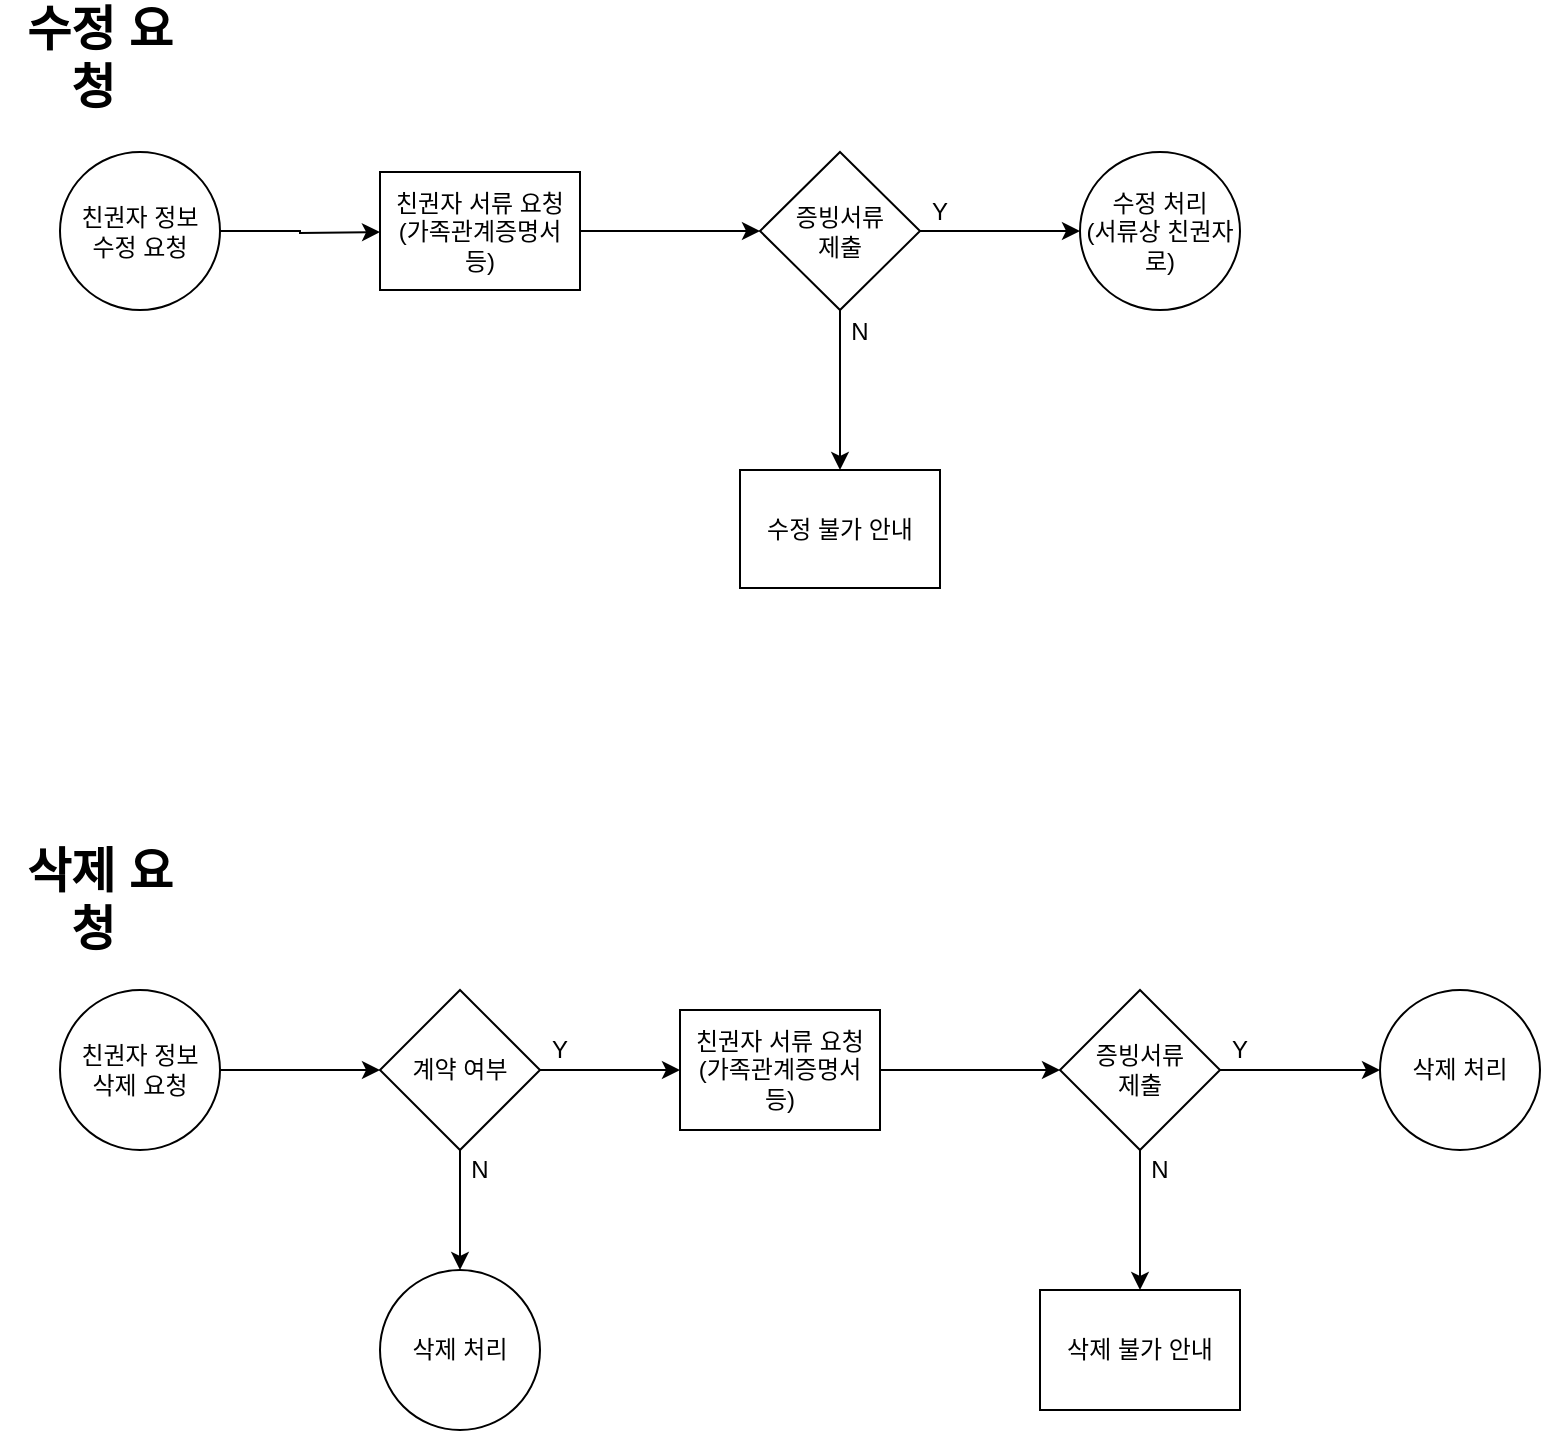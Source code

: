 <mxfile version="22.0.8" type="github">
  <diagram name="페이지-1" id="mekZWLm1QrhDnA4OXSK1">
    <mxGraphModel dx="2074" dy="1131" grid="1" gridSize="10" guides="1" tooltips="1" connect="1" arrows="1" fold="1" page="1" pageScale="1" pageWidth="1169" pageHeight="827" math="0" shadow="0">
      <root>
        <mxCell id="0" />
        <mxCell id="1" parent="0" />
        <mxCell id="rerjfvJN96s7u8jLVQX--3" value="" style="edgeStyle=orthogonalEdgeStyle;rounded=0;orthogonalLoop=1;jettySize=auto;html=1;" edge="1" parent="1" source="rerjfvJN96s7u8jLVQX--53">
          <mxGeometry relative="1" as="geometry">
            <mxPoint x="220" y="151" as="sourcePoint" />
            <mxPoint x="300" y="151" as="targetPoint" />
          </mxGeometry>
        </mxCell>
        <mxCell id="rerjfvJN96s7u8jLVQX--8" value="" style="edgeStyle=orthogonalEdgeStyle;rounded=0;orthogonalLoop=1;jettySize=auto;html=1;" edge="1" parent="1" target="rerjfvJN96s7u8jLVQX--7">
          <mxGeometry relative="1" as="geometry">
            <mxPoint x="290" y="160" as="sourcePoint" />
          </mxGeometry>
        </mxCell>
        <mxCell id="rerjfvJN96s7u8jLVQX--13" value="" style="edgeStyle=orthogonalEdgeStyle;rounded=0;orthogonalLoop=1;jettySize=auto;html=1;" edge="1" parent="1" source="rerjfvJN96s7u8jLVQX--5" target="rerjfvJN96s7u8jLVQX--12">
          <mxGeometry relative="1" as="geometry" />
        </mxCell>
        <mxCell id="rerjfvJN96s7u8jLVQX--5" value="친권자 서류 요청&lt;br&gt;(가족관계증명서 등)" style="whiteSpace=wrap;html=1;" vertex="1" parent="1">
          <mxGeometry x="300" y="121" width="100" height="59" as="geometry" />
        </mxCell>
        <mxCell id="rerjfvJN96s7u8jLVQX--30" value="" style="edgeStyle=orthogonalEdgeStyle;rounded=0;orthogonalLoop=1;jettySize=auto;html=1;" edge="1" parent="1" source="rerjfvJN96s7u8jLVQX--12" target="rerjfvJN96s7u8jLVQX--29">
          <mxGeometry relative="1" as="geometry" />
        </mxCell>
        <mxCell id="rerjfvJN96s7u8jLVQX--52" value="" style="edgeStyle=orthogonalEdgeStyle;rounded=0;orthogonalLoop=1;jettySize=auto;html=1;" edge="1" parent="1" source="rerjfvJN96s7u8jLVQX--12" target="rerjfvJN96s7u8jLVQX--51">
          <mxGeometry relative="1" as="geometry" />
        </mxCell>
        <mxCell id="rerjfvJN96s7u8jLVQX--12" value="증빙서류&lt;br&gt;제출" style="rhombus;whiteSpace=wrap;html=1;" vertex="1" parent="1">
          <mxGeometry x="490" y="111" width="80" height="79" as="geometry" />
        </mxCell>
        <mxCell id="rerjfvJN96s7u8jLVQX--17" value="" style="edgeStyle=orthogonalEdgeStyle;rounded=0;orthogonalLoop=1;jettySize=auto;html=1;" edge="1" parent="1" source="rerjfvJN96s7u8jLVQX--54" target="rerjfvJN96s7u8jLVQX--21">
          <mxGeometry relative="1" as="geometry">
            <mxPoint x="220" y="570" as="sourcePoint" />
            <Array as="points" />
          </mxGeometry>
        </mxCell>
        <mxCell id="rerjfvJN96s7u8jLVQX--20" value="" style="edgeStyle=orthogonalEdgeStyle;rounded=0;orthogonalLoop=1;jettySize=auto;html=1;entryX=0;entryY=0.5;entryDx=0;entryDy=0;entryPerimeter=0;" edge="1" parent="1" source="rerjfvJN96s7u8jLVQX--21" target="rerjfvJN96s7u8jLVQX--23">
          <mxGeometry relative="1" as="geometry">
            <mxPoint x="460" y="570" as="targetPoint" />
          </mxGeometry>
        </mxCell>
        <mxCell id="rerjfvJN96s7u8jLVQX--45" value="" style="edgeStyle=orthogonalEdgeStyle;rounded=0;orthogonalLoop=1;jettySize=auto;html=1;entryX=0.5;entryY=0;entryDx=0;entryDy=0;" edge="1" parent="1" source="rerjfvJN96s7u8jLVQX--21" target="rerjfvJN96s7u8jLVQX--44">
          <mxGeometry relative="1" as="geometry">
            <mxPoint x="340" y="700" as="targetPoint" />
          </mxGeometry>
        </mxCell>
        <mxCell id="rerjfvJN96s7u8jLVQX--21" value="계약 여부" style="rhombus;whiteSpace=wrap;html=1;" vertex="1" parent="1">
          <mxGeometry x="300" y="530" width="80" height="80" as="geometry" />
        </mxCell>
        <mxCell id="rerjfvJN96s7u8jLVQX--22" value="" style="edgeStyle=orthogonalEdgeStyle;rounded=0;orthogonalLoop=1;jettySize=auto;html=1;" edge="1" parent="1" source="rerjfvJN96s7u8jLVQX--23" target="rerjfvJN96s7u8jLVQX--26">
          <mxGeometry relative="1" as="geometry" />
        </mxCell>
        <mxCell id="rerjfvJN96s7u8jLVQX--23" value="친권자 서류 요청&lt;br&gt;(가족관계증명서 등)" style="whiteSpace=wrap;html=1;" vertex="1" parent="1">
          <mxGeometry x="450" y="540" width="100" height="60" as="geometry" />
        </mxCell>
        <mxCell id="rerjfvJN96s7u8jLVQX--40" value="" style="edgeStyle=orthogonalEdgeStyle;rounded=0;orthogonalLoop=1;jettySize=auto;html=1;" edge="1" parent="1" source="rerjfvJN96s7u8jLVQX--26" target="rerjfvJN96s7u8jLVQX--39">
          <mxGeometry relative="1" as="geometry" />
        </mxCell>
        <mxCell id="rerjfvJN96s7u8jLVQX--48" value="" style="edgeStyle=orthogonalEdgeStyle;rounded=0;orthogonalLoop=1;jettySize=auto;html=1;" edge="1" parent="1" source="rerjfvJN96s7u8jLVQX--26" target="rerjfvJN96s7u8jLVQX--47">
          <mxGeometry relative="1" as="geometry" />
        </mxCell>
        <mxCell id="rerjfvJN96s7u8jLVQX--26" value="증빙서류&lt;br&gt;제출" style="rhombus;whiteSpace=wrap;html=1;" vertex="1" parent="1">
          <mxGeometry x="640" y="530" width="80" height="80" as="geometry" />
        </mxCell>
        <mxCell id="rerjfvJN96s7u8jLVQX--29" value="수정 불가 안내" style="whiteSpace=wrap;html=1;" vertex="1" parent="1">
          <mxGeometry x="480" y="270" width="100" height="59" as="geometry" />
        </mxCell>
        <mxCell id="rerjfvJN96s7u8jLVQX--31" value="Y" style="text;html=1;strokeColor=none;fillColor=none;align=center;verticalAlign=middle;whiteSpace=wrap;rounded=0;" vertex="1" parent="1">
          <mxGeometry x="570" y="131" width="20" height="19" as="geometry" />
        </mxCell>
        <mxCell id="rerjfvJN96s7u8jLVQX--33" value="N" style="text;html=1;strokeColor=none;fillColor=none;align=center;verticalAlign=middle;whiteSpace=wrap;rounded=0;" vertex="1" parent="1">
          <mxGeometry x="530" y="191" width="20" height="19" as="geometry" />
        </mxCell>
        <mxCell id="rerjfvJN96s7u8jLVQX--34" value="Y" style="text;html=1;strokeColor=none;fillColor=none;align=center;verticalAlign=middle;whiteSpace=wrap;rounded=0;" vertex="1" parent="1">
          <mxGeometry x="380" y="550" width="20" height="20" as="geometry" />
        </mxCell>
        <mxCell id="rerjfvJN96s7u8jLVQX--35" value="N" style="text;html=1;strokeColor=none;fillColor=none;align=center;verticalAlign=middle;whiteSpace=wrap;rounded=0;" vertex="1" parent="1">
          <mxGeometry x="340" y="610" width="20" height="20" as="geometry" />
        </mxCell>
        <mxCell id="rerjfvJN96s7u8jLVQX--37" value="Y" style="text;html=1;strokeColor=none;fillColor=none;align=center;verticalAlign=middle;whiteSpace=wrap;rounded=0;" vertex="1" parent="1">
          <mxGeometry x="720" y="550" width="20" height="20" as="geometry" />
        </mxCell>
        <mxCell id="rerjfvJN96s7u8jLVQX--38" value="N" style="text;html=1;strokeColor=none;fillColor=none;align=center;verticalAlign=middle;whiteSpace=wrap;rounded=0;" vertex="1" parent="1">
          <mxGeometry x="680" y="610" width="20" height="20" as="geometry" />
        </mxCell>
        <mxCell id="rerjfvJN96s7u8jLVQX--39" value="삭제 불가 안내" style="whiteSpace=wrap;html=1;" vertex="1" parent="1">
          <mxGeometry x="630" y="680" width="100" height="60" as="geometry" />
        </mxCell>
        <mxCell id="rerjfvJN96s7u8jLVQX--41" value="수정 요청&amp;nbsp;" style="text;html=1;strokeColor=none;fillColor=none;align=center;verticalAlign=middle;whiteSpace=wrap;rounded=0;fontSize=24;fontStyle=1" vertex="1" parent="1">
          <mxGeometry x="110" y="49" width="100" height="30" as="geometry" />
        </mxCell>
        <mxCell id="rerjfvJN96s7u8jLVQX--44" value="삭제 처리" style="ellipse;whiteSpace=wrap;html=1;" vertex="1" parent="1">
          <mxGeometry x="300" y="670" width="80" height="80" as="geometry" />
        </mxCell>
        <mxCell id="rerjfvJN96s7u8jLVQX--47" value="삭제 처리" style="ellipse;whiteSpace=wrap;html=1;" vertex="1" parent="1">
          <mxGeometry x="800" y="530" width="80" height="80" as="geometry" />
        </mxCell>
        <mxCell id="rerjfvJN96s7u8jLVQX--51" value="수정 처리&lt;br&gt;(서류상 친권자로)" style="ellipse;whiteSpace=wrap;html=1;" vertex="1" parent="1">
          <mxGeometry x="650" y="111" width="80" height="79" as="geometry" />
        </mxCell>
        <mxCell id="rerjfvJN96s7u8jLVQX--53" value="친권자 정보&lt;br&gt;수정 요청" style="ellipse;whiteSpace=wrap;html=1;aspect=fixed;" vertex="1" parent="1">
          <mxGeometry x="140" y="111" width="80" height="79" as="geometry" />
        </mxCell>
        <mxCell id="rerjfvJN96s7u8jLVQX--54" value="친권자 정보&lt;br&gt;삭제 요청" style="ellipse;whiteSpace=wrap;html=1;aspect=fixed;" vertex="1" parent="1">
          <mxGeometry x="140" y="530" width="80" height="80" as="geometry" />
        </mxCell>
        <mxCell id="rerjfvJN96s7u8jLVQX--56" value="삭제 요청&amp;nbsp;" style="text;html=1;strokeColor=none;fillColor=none;align=center;verticalAlign=middle;whiteSpace=wrap;rounded=0;fontSize=24;fontStyle=1" vertex="1" parent="1">
          <mxGeometry x="110" y="470" width="100" height="30" as="geometry" />
        </mxCell>
      </root>
    </mxGraphModel>
  </diagram>
</mxfile>
